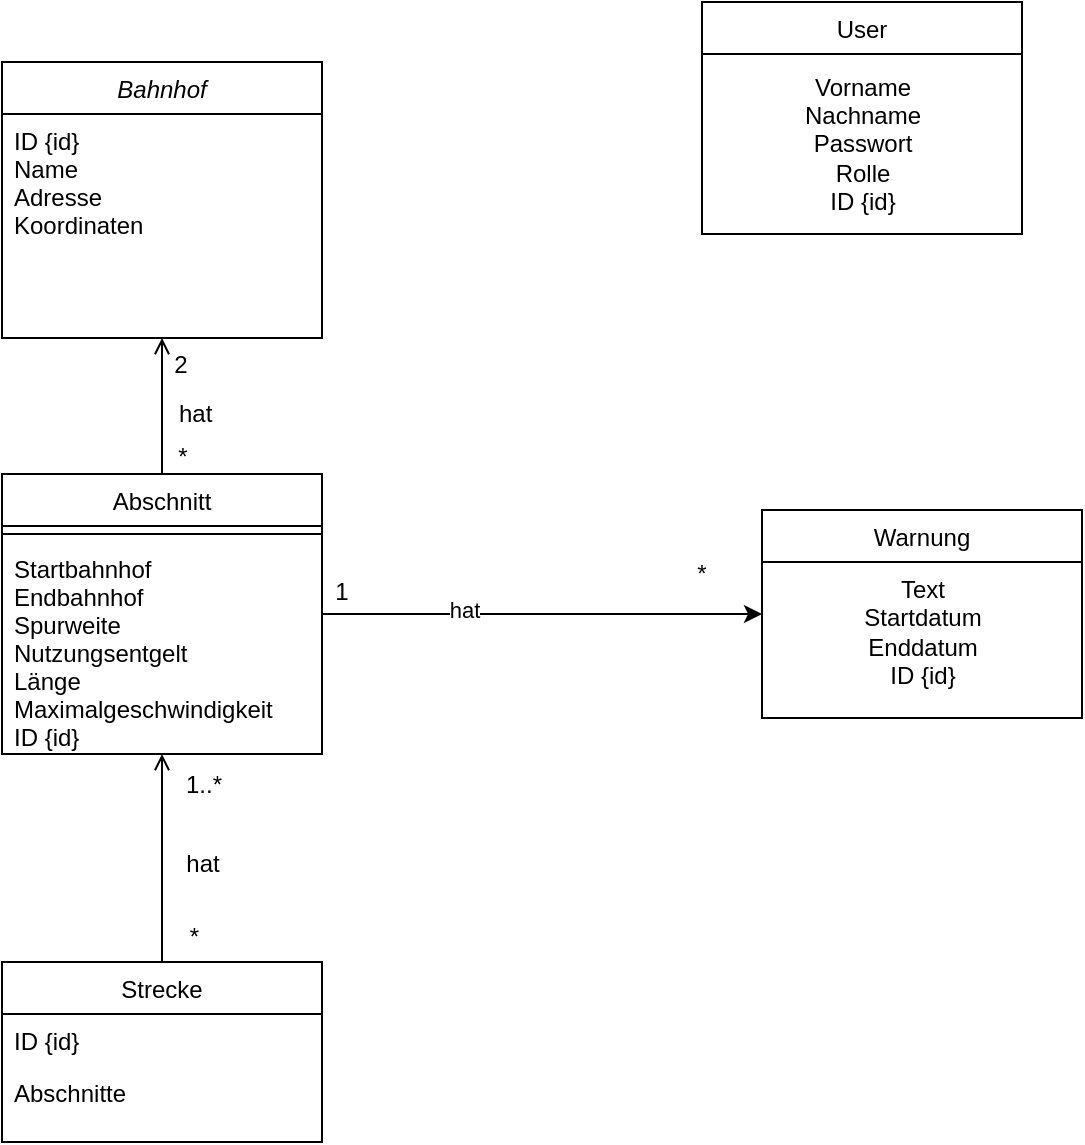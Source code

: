 <mxfile version="21.6.8" type="device" pages="4">
  <diagram id="C5RBs43oDa-KdzZeNtuy" name="Strecke">
    <mxGraphModel dx="780" dy="496" grid="1" gridSize="10" guides="1" tooltips="1" connect="1" arrows="1" fold="1" page="1" pageScale="1" pageWidth="827" pageHeight="1169" math="0" shadow="0">
      <root>
        <mxCell id="WIyWlLk6GJQsqaUBKTNV-0" />
        <mxCell id="WIyWlLk6GJQsqaUBKTNV-1" parent="WIyWlLk6GJQsqaUBKTNV-0" />
        <mxCell id="zkfFHV4jXpPFQw0GAbJ--0" value="Bahnhof" style="swimlane;fontStyle=2;align=center;verticalAlign=top;childLayout=stackLayout;horizontal=1;startSize=26;horizontalStack=0;resizeParent=1;resizeLast=0;collapsible=1;marginBottom=0;rounded=0;shadow=0;strokeWidth=1;" parent="WIyWlLk6GJQsqaUBKTNV-1" vertex="1">
          <mxGeometry x="220" y="120" width="160" height="138" as="geometry">
            <mxRectangle x="230" y="140" width="160" height="26" as="alternateBounds" />
          </mxGeometry>
        </mxCell>
        <mxCell id="zkfFHV4jXpPFQw0GAbJ--1" value="ID {id}&#xa;Name&#xa;Adresse&#xa;Koordinaten" style="text;align=left;verticalAlign=top;spacingLeft=4;spacingRight=4;overflow=hidden;rotatable=0;points=[[0,0.5],[1,0.5]];portConstraint=eastwest;" parent="zkfFHV4jXpPFQw0GAbJ--0" vertex="1">
          <mxGeometry y="26" width="160" height="74" as="geometry" />
        </mxCell>
        <mxCell id="dLyBdVgwy6LXpjNSBPiB-1" style="edgeStyle=orthogonalEdgeStyle;rounded=0;orthogonalLoop=1;jettySize=auto;html=1;entryX=0;entryY=0.5;entryDx=0;entryDy=0;" edge="1" parent="WIyWlLk6GJQsqaUBKTNV-1" source="zkfFHV4jXpPFQw0GAbJ--6" target="zkfFHV4jXpPFQw0GAbJ--13">
          <mxGeometry relative="1" as="geometry" />
        </mxCell>
        <mxCell id="dLyBdVgwy6LXpjNSBPiB-2" value="hat" style="edgeLabel;html=1;align=center;verticalAlign=middle;resizable=0;points=[];" vertex="1" connectable="0" parent="dLyBdVgwy6LXpjNSBPiB-1">
          <mxGeometry x="-0.355" y="2" relative="1" as="geometry">
            <mxPoint as="offset" />
          </mxGeometry>
        </mxCell>
        <mxCell id="zkfFHV4jXpPFQw0GAbJ--6" value="Abschnitt" style="swimlane;fontStyle=0;align=center;verticalAlign=top;childLayout=stackLayout;horizontal=1;startSize=26;horizontalStack=0;resizeParent=1;resizeLast=0;collapsible=1;marginBottom=0;rounded=0;shadow=0;strokeWidth=1;" parent="WIyWlLk6GJQsqaUBKTNV-1" vertex="1">
          <mxGeometry x="220" y="326" width="160" height="140" as="geometry">
            <mxRectangle x="130" y="380" width="160" height="26" as="alternateBounds" />
          </mxGeometry>
        </mxCell>
        <mxCell id="zkfFHV4jXpPFQw0GAbJ--9" value="" style="line;html=1;strokeWidth=1;align=left;verticalAlign=middle;spacingTop=-1;spacingLeft=3;spacingRight=3;rotatable=0;labelPosition=right;points=[];portConstraint=eastwest;" parent="zkfFHV4jXpPFQw0GAbJ--6" vertex="1">
          <mxGeometry y="26" width="160" height="8" as="geometry" />
        </mxCell>
        <mxCell id="zkfFHV4jXpPFQw0GAbJ--7" value="Startbahnhof&#xa;Endbahnhof&#xa;Spurweite&#xa;Nutzungsentgelt&#xa;Länge&#xa;Maximalgeschwindigkeit&#xa;ID {id}" style="text;align=left;verticalAlign=top;spacingLeft=4;spacingRight=4;overflow=hidden;rotatable=0;points=[[0,0.5],[1,0.5]];portConstraint=eastwest;" parent="zkfFHV4jXpPFQw0GAbJ--6" vertex="1">
          <mxGeometry y="34" width="160" height="106" as="geometry" />
        </mxCell>
        <mxCell id="zkfFHV4jXpPFQw0GAbJ--13" value="Warnung" style="swimlane;fontStyle=0;align=center;verticalAlign=top;childLayout=stackLayout;horizontal=1;startSize=26;horizontalStack=0;resizeParent=1;resizeLast=0;collapsible=1;marginBottom=0;rounded=0;shadow=0;strokeWidth=1;" parent="WIyWlLk6GJQsqaUBKTNV-1" vertex="1">
          <mxGeometry x="600" y="344" width="160" height="104" as="geometry">
            <mxRectangle x="340" y="380" width="170" height="26" as="alternateBounds" />
          </mxGeometry>
        </mxCell>
        <mxCell id="dLyBdVgwy6LXpjNSBPiB-8" value="Text&lt;br&gt;Startdatum&lt;br&gt;Enddatum&lt;br&gt;ID {id}" style="text;html=1;align=center;verticalAlign=middle;resizable=0;points=[];autosize=1;strokeColor=none;fillColor=none;" vertex="1" parent="zkfFHV4jXpPFQw0GAbJ--13">
          <mxGeometry y="26" width="160" height="70" as="geometry" />
        </mxCell>
        <mxCell id="zkfFHV4jXpPFQw0GAbJ--17" value="Strecke" style="swimlane;fontStyle=0;align=center;verticalAlign=top;childLayout=stackLayout;horizontal=1;startSize=26;horizontalStack=0;resizeParent=1;resizeLast=0;collapsible=1;marginBottom=0;rounded=0;shadow=0;strokeWidth=1;" parent="WIyWlLk6GJQsqaUBKTNV-1" vertex="1">
          <mxGeometry x="220" y="570" width="160" height="90" as="geometry">
            <mxRectangle x="550" y="140" width="160" height="26" as="alternateBounds" />
          </mxGeometry>
        </mxCell>
        <mxCell id="zkfFHV4jXpPFQw0GAbJ--18" value="ID {id}" style="text;align=left;verticalAlign=top;spacingLeft=4;spacingRight=4;overflow=hidden;rotatable=0;points=[[0,0.5],[1,0.5]];portConstraint=eastwest;" parent="zkfFHV4jXpPFQw0GAbJ--17" vertex="1">
          <mxGeometry y="26" width="160" height="26" as="geometry" />
        </mxCell>
        <mxCell id="zkfFHV4jXpPFQw0GAbJ--19" value="Abschnitte" style="text;align=left;verticalAlign=top;spacingLeft=4;spacingRight=4;overflow=hidden;rotatable=0;points=[[0,0.5],[1,0.5]];portConstraint=eastwest;rounded=0;shadow=0;html=0;" parent="zkfFHV4jXpPFQw0GAbJ--17" vertex="1">
          <mxGeometry y="52" width="160" height="26" as="geometry" />
        </mxCell>
        <mxCell id="zkfFHV4jXpPFQw0GAbJ--26" value="" style="endArrow=open;shadow=0;strokeWidth=1;rounded=0;endFill=1;edgeStyle=elbowEdgeStyle;elbow=vertical;exitX=0.5;exitY=0;exitDx=0;exitDy=0;entryX=0.5;entryY=1;entryDx=0;entryDy=0;" parent="WIyWlLk6GJQsqaUBKTNV-1" source="zkfFHV4jXpPFQw0GAbJ--17" target="zkfFHV4jXpPFQw0GAbJ--6" edge="1">
          <mxGeometry x="0.5" y="41" relative="1" as="geometry">
            <mxPoint x="300" y="470" as="sourcePoint" />
            <mxPoint x="250" y="464" as="targetPoint" />
            <mxPoint x="-40" y="32" as="offset" />
          </mxGeometry>
        </mxCell>
        <mxCell id="zkfFHV4jXpPFQw0GAbJ--27" value="1..*" style="resizable=0;align=left;verticalAlign=bottom;labelBackgroundColor=none;fontSize=12;" parent="zkfFHV4jXpPFQw0GAbJ--26" connectable="0" vertex="1">
          <mxGeometry x="-1" relative="1" as="geometry">
            <mxPoint x="10" y="-80" as="offset" />
          </mxGeometry>
        </mxCell>
        <mxCell id="zkfFHV4jXpPFQw0GAbJ--28" value="*" style="resizable=0;align=right;verticalAlign=bottom;labelBackgroundColor=none;fontSize=12;" parent="zkfFHV4jXpPFQw0GAbJ--26" connectable="0" vertex="1">
          <mxGeometry x="1" relative="1" as="geometry">
            <mxPoint x="20" y="100" as="offset" />
          </mxGeometry>
        </mxCell>
        <mxCell id="zkfFHV4jXpPFQw0GAbJ--29" value="hat" style="text;html=1;resizable=0;points=[];;align=center;verticalAlign=middle;labelBackgroundColor=none;rounded=0;shadow=0;strokeWidth=1;fontSize=12;" parent="zkfFHV4jXpPFQw0GAbJ--26" vertex="1" connectable="0">
          <mxGeometry x="0.5" y="49" relative="1" as="geometry">
            <mxPoint x="69" y="29" as="offset" />
          </mxGeometry>
        </mxCell>
        <mxCell id="mei1MrCDX6OkeWuVOAsC-2" value="2" style="resizable=0;align=right;verticalAlign=bottom;labelBackgroundColor=none;fontSize=12;" parent="WIyWlLk6GJQsqaUBKTNV-1" connectable="0" vertex="1">
          <mxGeometry x="514.333" y="210" as="geometry">
            <mxPoint x="-200" y="70" as="offset" />
          </mxGeometry>
        </mxCell>
        <mxCell id="mei1MrCDX6OkeWuVOAsC-3" value="*" style="resizable=0;align=right;verticalAlign=bottom;labelBackgroundColor=none;fontSize=12;" parent="WIyWlLk6GJQsqaUBKTNV-1" connectable="0" vertex="1">
          <mxGeometry x="521.333" y="213" as="geometry">
            <mxPoint x="-207" y="113" as="offset" />
          </mxGeometry>
        </mxCell>
        <mxCell id="mei1MrCDX6OkeWuVOAsC-4" value="hat&amp;nbsp;" style="text;html=1;resizable=0;points=[];;align=center;verticalAlign=middle;labelBackgroundColor=none;rounded=0;shadow=0;strokeWidth=1;fontSize=12;" parent="WIyWlLk6GJQsqaUBKTNV-1" vertex="1" connectable="0">
          <mxGeometry x="303.002" y="296.004" as="geometry">
            <mxPoint x="15" as="offset" />
          </mxGeometry>
        </mxCell>
        <mxCell id="mei1MrCDX6OkeWuVOAsC-5" value="" style="endArrow=open;shadow=0;strokeWidth=1;rounded=0;endFill=1;edgeStyle=elbowEdgeStyle;elbow=vertical;exitX=0.5;exitY=0;exitDx=0;exitDy=0;entryX=0.5;entryY=1;entryDx=0;entryDy=0;" parent="WIyWlLk6GJQsqaUBKTNV-1" source="zkfFHV4jXpPFQw0GAbJ--6" target="zkfFHV4jXpPFQw0GAbJ--0" edge="1">
          <mxGeometry x="0.5" y="41" relative="1" as="geometry">
            <mxPoint x="390" y="199" as="sourcePoint" />
            <mxPoint x="518" y="199" as="targetPoint" />
            <mxPoint x="-40" y="32" as="offset" />
          </mxGeometry>
        </mxCell>
        <mxCell id="dLyBdVgwy6LXpjNSBPiB-5" value="1" style="text;html=1;strokeColor=none;fillColor=none;align=center;verticalAlign=middle;whiteSpace=wrap;rounded=0;" vertex="1" parent="WIyWlLk6GJQsqaUBKTNV-1">
          <mxGeometry x="360" y="370" width="60" height="30" as="geometry" />
        </mxCell>
        <mxCell id="dLyBdVgwy6LXpjNSBPiB-6" value="*" style="text;html=1;strokeColor=none;fillColor=none;align=center;verticalAlign=middle;whiteSpace=wrap;rounded=0;" vertex="1" parent="WIyWlLk6GJQsqaUBKTNV-1">
          <mxGeometry x="540" y="361" width="60" height="30" as="geometry" />
        </mxCell>
        <mxCell id="b-G8nOgxlG6u0LtexJUy-0" value="User" style="swimlane;fontStyle=0;align=center;verticalAlign=top;childLayout=stackLayout;horizontal=1;startSize=26;horizontalStack=0;resizeParent=1;resizeLast=0;collapsible=1;marginBottom=0;rounded=0;shadow=0;strokeWidth=1;" vertex="1" parent="WIyWlLk6GJQsqaUBKTNV-1">
          <mxGeometry x="570" y="90" width="160" height="116" as="geometry">
            <mxRectangle x="340" y="380" width="170" height="26" as="alternateBounds" />
          </mxGeometry>
        </mxCell>
        <mxCell id="b-G8nOgxlG6u0LtexJUy-1" value="Vorname&lt;br&gt;Nachname&lt;br&gt;Passwort&lt;br&gt;Rolle&lt;br&gt;ID {id}" style="text;html=1;align=center;verticalAlign=middle;resizable=0;points=[];autosize=1;strokeColor=none;fillColor=none;" vertex="1" parent="b-G8nOgxlG6u0LtexJUy-0">
          <mxGeometry y="26" width="160" height="90" as="geometry" />
        </mxCell>
      </root>
    </mxGraphModel>
  </diagram>
  <diagram id="bIOIBblV0GRDvwkSrCU1" name="Flotte">
    <mxGraphModel dx="780" dy="496" grid="1" gridSize="10" guides="1" tooltips="1" connect="1" arrows="1" fold="1" page="1" pageScale="1" pageWidth="827" pageHeight="1169" math="0" shadow="0">
      <root>
        <mxCell id="0" />
        <mxCell id="1" parent="0" />
        <mxCell id="pKpfAVAzHJL266EqMFrC-9" style="edgeStyle=orthogonalEdgeStyle;rounded=0;orthogonalLoop=1;jettySize=auto;html=1;" edge="1" parent="1" source="pKpfAVAzHJL266EqMFrC-1" target="pKpfAVAzHJL266EqMFrC-5">
          <mxGeometry relative="1" as="geometry">
            <Array as="points">
              <mxPoint x="300" y="257" />
              <mxPoint x="200" y="257" />
            </Array>
          </mxGeometry>
        </mxCell>
        <mxCell id="pKpfAVAzHJL266EqMFrC-12" value="hat" style="edgeLabel;html=1;align=center;verticalAlign=middle;resizable=0;points=[];" vertex="1" connectable="0" parent="pKpfAVAzHJL266EqMFrC-9">
          <mxGeometry x="0.158" y="2" relative="1" as="geometry">
            <mxPoint as="offset" />
          </mxGeometry>
        </mxCell>
        <mxCell id="pKpfAVAzHJL266EqMFrC-10" style="edgeStyle=orthogonalEdgeStyle;rounded=0;orthogonalLoop=1;jettySize=auto;html=1;entryX=0.5;entryY=0;entryDx=0;entryDy=0;" edge="1" parent="1" source="pKpfAVAzHJL266EqMFrC-1" target="pKpfAVAzHJL266EqMFrC-7">
          <mxGeometry relative="1" as="geometry" />
        </mxCell>
        <mxCell id="pKpfAVAzHJL266EqMFrC-13" value="hat" style="edgeLabel;html=1;align=center;verticalAlign=middle;resizable=0;points=[];" vertex="1" connectable="0" parent="pKpfAVAzHJL266EqMFrC-10">
          <mxGeometry x="0.189" relative="1" as="geometry">
            <mxPoint as="offset" />
          </mxGeometry>
        </mxCell>
        <mxCell id="pKpfAVAzHJL266EqMFrC-23" style="edgeStyle=orthogonalEdgeStyle;rounded=0;orthogonalLoop=1;jettySize=auto;html=1;entryX=0.004;entryY=0.867;entryDx=0;entryDy=0;entryPerimeter=0;" edge="1" parent="1" source="pKpfAVAzHJL266EqMFrC-1" target="pKpfAVAzHJL266EqMFrC-20">
          <mxGeometry relative="1" as="geometry" />
        </mxCell>
        <mxCell id="pKpfAVAzHJL266EqMFrC-24" value="hat" style="edgeLabel;html=1;align=center;verticalAlign=middle;resizable=0;points=[];" vertex="1" connectable="0" parent="pKpfAVAzHJL266EqMFrC-23">
          <mxGeometry x="-0.257" y="3" relative="1" as="geometry">
            <mxPoint as="offset" />
          </mxGeometry>
        </mxCell>
        <mxCell id="pKpfAVAzHJL266EqMFrC-1" value="Zug" style="swimlane;fontStyle=0;align=center;verticalAlign=top;childLayout=stackLayout;horizontal=1;startSize=26;horizontalStack=0;resizeParent=1;resizeLast=0;collapsible=1;marginBottom=0;rounded=0;shadow=0;strokeWidth=1;" vertex="1" parent="1">
          <mxGeometry x="254" y="110" width="160" height="104" as="geometry">
            <mxRectangle x="340" y="380" width="170" height="26" as="alternateBounds" />
          </mxGeometry>
        </mxCell>
        <mxCell id="pKpfAVAzHJL266EqMFrC-2" value="Wägen&lt;br&gt;ID {id}" style="text;html=1;align=center;verticalAlign=middle;resizable=0;points=[];autosize=1;strokeColor=none;fillColor=none;" vertex="1" parent="pKpfAVAzHJL266EqMFrC-1">
          <mxGeometry y="26" width="160" height="40" as="geometry" />
        </mxCell>
        <mxCell id="pKpfAVAzHJL266EqMFrC-5" value="Triebwagen" style="swimlane;fontStyle=0;align=center;verticalAlign=top;childLayout=stackLayout;horizontal=1;startSize=26;horizontalStack=0;resizeParent=1;resizeLast=0;collapsible=1;marginBottom=0;rounded=0;shadow=0;strokeWidth=1;" vertex="1" parent="1">
          <mxGeometry x="120" y="300" width="160" height="104" as="geometry">
            <mxRectangle x="340" y="380" width="170" height="26" as="alternateBounds" />
          </mxGeometry>
        </mxCell>
        <mxCell id="pKpfAVAzHJL266EqMFrC-6" value="Maximale Zugkraft&lt;br&gt;Spurweite&lt;br&gt;ID {id}" style="text;html=1;align=center;verticalAlign=middle;resizable=0;points=[];autosize=1;strokeColor=none;fillColor=none;" vertex="1" parent="pKpfAVAzHJL266EqMFrC-5">
          <mxGeometry y="26" width="160" height="60" as="geometry" />
        </mxCell>
        <mxCell id="pKpfAVAzHJL266EqMFrC-7" value="Personenwagen" style="swimlane;fontStyle=0;align=center;verticalAlign=top;childLayout=stackLayout;horizontal=1;startSize=26;horizontalStack=0;resizeParent=1;resizeLast=0;collapsible=1;marginBottom=0;rounded=0;shadow=0;strokeWidth=1;" vertex="1" parent="1">
          <mxGeometry x="334" y="300" width="160" height="104" as="geometry">
            <mxRectangle x="340" y="380" width="170" height="26" as="alternateBounds" />
          </mxGeometry>
        </mxCell>
        <mxCell id="pKpfAVAzHJL266EqMFrC-8" value="Sitzanzahl&lt;br&gt;Maximalgewicht&lt;br&gt;Spurweite&lt;br&gt;ID {id}" style="text;html=1;align=center;verticalAlign=middle;resizable=0;points=[];autosize=1;strokeColor=none;fillColor=none;" vertex="1" parent="pKpfAVAzHJL266EqMFrC-7">
          <mxGeometry y="26" width="160" height="70" as="geometry" />
        </mxCell>
        <mxCell id="pKpfAVAzHJL266EqMFrC-14" value="1" style="text;html=1;strokeColor=none;fillColor=none;align=center;verticalAlign=middle;whiteSpace=wrap;rounded=0;" vertex="1" parent="1">
          <mxGeometry x="150" y="270" width="60" height="30" as="geometry" />
        </mxCell>
        <mxCell id="pKpfAVAzHJL266EqMFrC-15" value="0..1" style="text;html=1;strokeColor=none;fillColor=none;align=center;verticalAlign=middle;whiteSpace=wrap;rounded=0;" vertex="1" parent="1">
          <mxGeometry x="240" y="214" width="60" height="30" as="geometry" />
        </mxCell>
        <mxCell id="pKpfAVAzHJL266EqMFrC-16" value="*" style="text;html=1;align=center;verticalAlign=middle;resizable=0;points=[];autosize=1;strokeColor=none;fillColor=none;" vertex="1" parent="1">
          <mxGeometry x="415" y="278" width="30" height="30" as="geometry" />
        </mxCell>
        <mxCell id="pKpfAVAzHJL266EqMFrC-17" value="0..1" style="text;html=1;align=center;verticalAlign=middle;resizable=0;points=[];autosize=1;strokeColor=none;fillColor=none;" vertex="1" parent="1">
          <mxGeometry x="330" y="208" width="40" height="30" as="geometry" />
        </mxCell>
        <mxCell id="bi8mxdbCRbVxf6QMUvOR-1" style="edgeStyle=orthogonalEdgeStyle;rounded=0;orthogonalLoop=1;jettySize=auto;html=1;entryX=0.5;entryY=0;entryDx=0;entryDy=0;" edge="1" parent="1" source="pKpfAVAzHJL266EqMFrC-19" target="7XcdPWZqG6gPM_iNc6Wb-1">
          <mxGeometry relative="1" as="geometry" />
        </mxCell>
        <mxCell id="bi8mxdbCRbVxf6QMUvOR-2" value="hat zugeteilt" style="edgeLabel;html=1;align=center;verticalAlign=middle;resizable=0;points=[];" vertex="1" connectable="0" parent="bi8mxdbCRbVxf6QMUvOR-1">
          <mxGeometry x="-0.148" y="2" relative="1" as="geometry">
            <mxPoint x="2" y="-2" as="offset" />
          </mxGeometry>
        </mxCell>
        <mxCell id="pKpfAVAzHJL266EqMFrC-19" value="Wartung" style="swimlane;fontStyle=0;align=center;verticalAlign=top;childLayout=stackLayout;horizontal=1;startSize=30;horizontalStack=0;resizeParent=1;resizeLast=0;collapsible=1;marginBottom=0;rounded=0;shadow=0;strokeWidth=1;" vertex="1" parent="1">
          <mxGeometry x="610" y="134" width="160" height="104" as="geometry">
            <mxRectangle x="340" y="380" width="170" height="26" as="alternateBounds" />
          </mxGeometry>
        </mxCell>
        <mxCell id="pKpfAVAzHJL266EqMFrC-20" value="Beschreibung&lt;br&gt;Startdatum&lt;br&gt;Enddatum&lt;br&gt;ID {id}" style="text;html=1;align=center;verticalAlign=middle;resizable=0;points=[];autosize=1;strokeColor=none;fillColor=none;" vertex="1" parent="pKpfAVAzHJL266EqMFrC-19">
          <mxGeometry y="30" width="160" height="70" as="geometry" />
        </mxCell>
        <mxCell id="pKpfAVAzHJL266EqMFrC-25" value="1" style="text;html=1;align=center;verticalAlign=middle;resizable=0;points=[];autosize=1;strokeColor=none;fillColor=none;" vertex="1" parent="1">
          <mxGeometry x="415" y="128" width="30" height="30" as="geometry" />
        </mxCell>
        <mxCell id="pKpfAVAzHJL266EqMFrC-26" value="*" style="text;html=1;align=center;verticalAlign=middle;resizable=0;points=[];autosize=1;strokeColor=none;fillColor=none;" vertex="1" parent="1">
          <mxGeometry x="575" y="184" width="30" height="30" as="geometry" />
        </mxCell>
        <mxCell id="7XcdPWZqG6gPM_iNc6Wb-1" value="Mitarbeiter" style="swimlane;fontStyle=0;align=center;verticalAlign=top;childLayout=stackLayout;horizontal=1;startSize=26;horizontalStack=0;resizeParent=1;resizeLast=0;collapsible=1;marginBottom=0;rounded=0;shadow=0;strokeWidth=1;" vertex="1" parent="1">
          <mxGeometry x="610" y="330" width="160" height="104" as="geometry">
            <mxRectangle x="340" y="380" width="170" height="26" as="alternateBounds" />
          </mxGeometry>
        </mxCell>
        <mxCell id="bi8mxdbCRbVxf6QMUvOR-3" value="0..1" style="text;html=1;align=center;verticalAlign=middle;resizable=0;points=[];autosize=1;strokeColor=none;fillColor=none;" vertex="1" parent="1">
          <mxGeometry x="680" y="228" width="40" height="30" as="geometry" />
        </mxCell>
        <mxCell id="bi8mxdbCRbVxf6QMUvOR-4" value="1..*" style="text;html=1;align=center;verticalAlign=middle;resizable=0;points=[];autosize=1;strokeColor=none;fillColor=none;" vertex="1" parent="1">
          <mxGeometry x="685" y="300" width="40" height="30" as="geometry" />
        </mxCell>
      </root>
    </mxGraphModel>
  </diagram>
  <diagram id="q3mW20YMxhpR1-W3nKkN" name="User">
    <mxGraphModel dx="821" dy="1691" grid="1" gridSize="10" guides="1" tooltips="1" connect="1" arrows="1" fold="1" page="1" pageScale="1" pageWidth="827" pageHeight="1169" math="0" shadow="0">
      <root>
        <mxCell id="0" />
        <mxCell id="1" parent="0" />
        <mxCell id="U6PzIaNg1wD0ShG4YVK2-1" value="User {abstract}" style="swimlane;fontStyle=0;align=center;verticalAlign=top;childLayout=stackLayout;horizontal=1;startSize=26;horizontalStack=0;resizeParent=1;resizeLast=0;collapsible=1;marginBottom=0;rounded=0;shadow=0;strokeWidth=1;" vertex="1" parent="1">
          <mxGeometry x="827" y="-480" width="160" height="166" as="geometry">
            <mxRectangle x="340" y="380" width="170" height="26" as="alternateBounds" />
          </mxGeometry>
        </mxCell>
        <mxCell id="U6PzIaNg1wD0ShG4YVK2-2" value="Vorname&lt;br&gt;Nachname&lt;br&gt;Passwort&lt;br&gt;Rolle&lt;br&gt;ID {id}" style="text;html=1;align=center;verticalAlign=middle;resizable=0;points=[];autosize=1;strokeColor=none;fillColor=none;" vertex="1" parent="U6PzIaNg1wD0ShG4YVK2-1">
          <mxGeometry y="26" width="160" height="90" as="geometry" />
        </mxCell>
        <mxCell id="U6PzIaNg1wD0ShG4YVK2-10" style="edgeStyle=orthogonalEdgeStyle;rounded=0;orthogonalLoop=1;jettySize=auto;html=1;entryX=0.5;entryY=1;entryDx=0;entryDy=0;endArrow=block;endFill=0;" edge="1" parent="1" source="U6PzIaNg1wD0ShG4YVK2-3" target="U6PzIaNg1wD0ShG4YVK2-1">
          <mxGeometry relative="1" as="geometry">
            <Array as="points">
              <mxPoint x="660" y="-250" />
              <mxPoint x="907" y="-250" />
            </Array>
          </mxGeometry>
        </mxCell>
        <mxCell id="U6PzIaNg1wD0ShG4YVK2-3" value="Admin" style="swimlane;fontStyle=0;align=center;verticalAlign=top;childLayout=stackLayout;horizontal=1;startSize=26;horizontalStack=0;resizeParent=1;resizeLast=0;collapsible=1;marginBottom=0;rounded=0;shadow=0;strokeWidth=1;" vertex="1" parent="1">
          <mxGeometry x="580" y="-170" width="160" height="104" as="geometry">
            <mxRectangle x="340" y="380" width="170" height="26" as="alternateBounds" />
          </mxGeometry>
        </mxCell>
        <mxCell id="U6PzIaNg1wD0ShG4YVK2-11" style="edgeStyle=orthogonalEdgeStyle;rounded=0;orthogonalLoop=1;jettySize=auto;html=1;entryX=0.5;entryY=1;entryDx=0;entryDy=0;endArrow=block;endFill=0;" edge="1" parent="1" source="U6PzIaNg1wD0ShG4YVK2-5" target="U6PzIaNg1wD0ShG4YVK2-1">
          <mxGeometry relative="1" as="geometry">
            <Array as="points">
              <mxPoint x="870" y="-250" />
              <mxPoint x="907" y="-250" />
            </Array>
          </mxGeometry>
        </mxCell>
        <mxCell id="U6PzIaNg1wD0ShG4YVK2-5" value="Mitarbeiter" style="swimlane;fontStyle=0;align=center;verticalAlign=top;childLayout=stackLayout;horizontal=1;startSize=26;horizontalStack=0;resizeParent=1;resizeLast=0;collapsible=1;marginBottom=0;rounded=0;shadow=0;strokeWidth=1;" vertex="1" parent="1">
          <mxGeometry x="790" y="-170" width="160" height="104" as="geometry">
            <mxRectangle x="340" y="380" width="170" height="26" as="alternateBounds" />
          </mxGeometry>
        </mxCell>
        <mxCell id="U6PzIaNg1wD0ShG4YVK2-12" style="edgeStyle=orthogonalEdgeStyle;rounded=0;orthogonalLoop=1;jettySize=auto;html=1;entryX=0.5;entryY=1;entryDx=0;entryDy=0;endArrow=blockThin;endFill=0;" edge="1" parent="1" source="U6PzIaNg1wD0ShG4YVK2-7" target="U6PzIaNg1wD0ShG4YVK2-1">
          <mxGeometry relative="1" as="geometry">
            <Array as="points">
              <mxPoint x="1050" y="-250" />
              <mxPoint x="907" y="-250" />
            </Array>
          </mxGeometry>
        </mxCell>
        <mxCell id="U6PzIaNg1wD0ShG4YVK2-7" value="Kund*in" style="swimlane;fontStyle=0;align=center;verticalAlign=top;childLayout=stackLayout;horizontal=1;startSize=26;horizontalStack=0;resizeParent=1;resizeLast=0;collapsible=1;marginBottom=0;rounded=0;shadow=0;strokeWidth=1;" vertex="1" parent="1">
          <mxGeometry x="970" y="-170" width="160" height="104" as="geometry">
            <mxRectangle x="340" y="380" width="170" height="26" as="alternateBounds" />
          </mxGeometry>
        </mxCell>
      </root>
    </mxGraphModel>
  </diagram>
  <diagram id="jTcnSzjz5c7nT4p6OI3v" name="Fahrplan">
    <mxGraphModel dx="780" dy="1665" grid="1" gridSize="10" guides="1" tooltips="1" connect="1" arrows="1" fold="1" page="1" pageScale="1" pageWidth="827" pageHeight="1169" math="0" shadow="0">
      <root>
        <mxCell id="0" />
        <mxCell id="1" parent="0" />
        <mxCell id="25nMX452-YwkPYoIeGJj-1" value="Zug" style="swimlane;fontStyle=0;align=center;verticalAlign=top;childLayout=stackLayout;horizontal=1;startSize=26;horizontalStack=0;resizeParent=1;resizeLast=0;collapsible=1;marginBottom=0;rounded=0;shadow=0;strokeWidth=1;" vertex="1" parent="1">
          <mxGeometry x="300" y="-60" width="160" height="104" as="geometry">
            <mxRectangle x="340" y="380" width="170" height="26" as="alternateBounds" />
          </mxGeometry>
        </mxCell>
        <mxCell id="25nMX452-YwkPYoIeGJj-2" value="&lt;br&gt;ID {id}" style="text;html=1;align=center;verticalAlign=middle;resizable=0;points=[];autosize=1;strokeColor=none;fillColor=none;" vertex="1" parent="25nMX452-YwkPYoIeGJj-1">
          <mxGeometry y="26" width="160" height="40" as="geometry" />
        </mxCell>
        <mxCell id="JSzRetxc4ALpRjMTXcGP-1" value="Fahrtstrecke" style="swimlane;fontStyle=0;align=center;verticalAlign=top;childLayout=stackLayout;horizontal=1;startSize=26;horizontalStack=0;resizeParent=1;resizeLast=0;collapsible=1;marginBottom=0;rounded=0;shadow=0;strokeWidth=1;" vertex="1" parent="1">
          <mxGeometry x="170" y="110" width="160" height="104" as="geometry">
            <mxRectangle x="340" y="380" width="170" height="26" as="alternateBounds" />
          </mxGeometry>
        </mxCell>
        <mxCell id="JSzRetxc4ALpRjMTXcGP-2" value="&lt;br&gt;ID {id}" style="text;html=1;align=center;verticalAlign=middle;resizable=0;points=[];autosize=1;strokeColor=none;fillColor=none;" vertex="1" parent="JSzRetxc4ALpRjMTXcGP-1">
          <mxGeometry y="26" width="160" height="40" as="geometry" />
        </mxCell>
      </root>
    </mxGraphModel>
  </diagram>
</mxfile>
